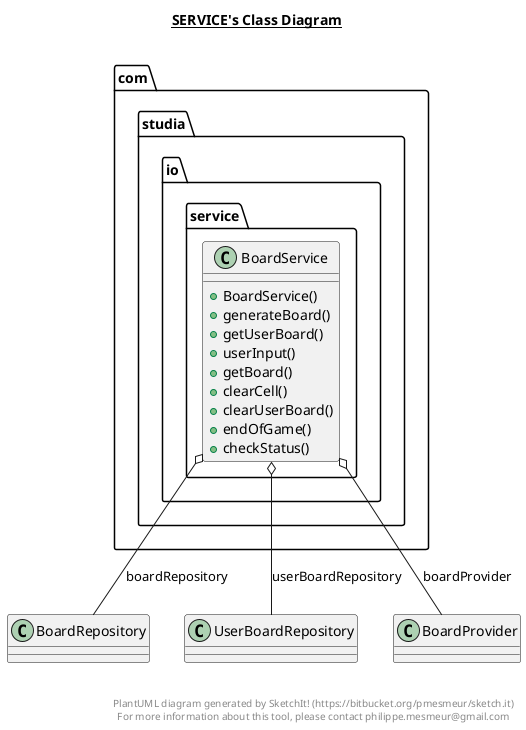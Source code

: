 @startuml

title __SERVICE's Class Diagram__\n

  package com.studia.io {
    package com.studia.io.service {
      class BoardService {
          + BoardService()
          + generateBoard()
          + getUserBoard()
          + userInput()
          + getBoard()
          + clearCell()
          + clearUserBoard()
          + endOfGame()
          + checkStatus()
      }
    }
  }
  

  BoardService o-- BoardRepository : boardRepository
  BoardService o-- UserBoardRepository : userBoardRepository
  BoardService o-- BoardProvider : boardProvider


right footer


PlantUML diagram generated by SketchIt! (https://bitbucket.org/pmesmeur/sketch.it)
For more information about this tool, please contact philippe.mesmeur@gmail.com
endfooter

@enduml
